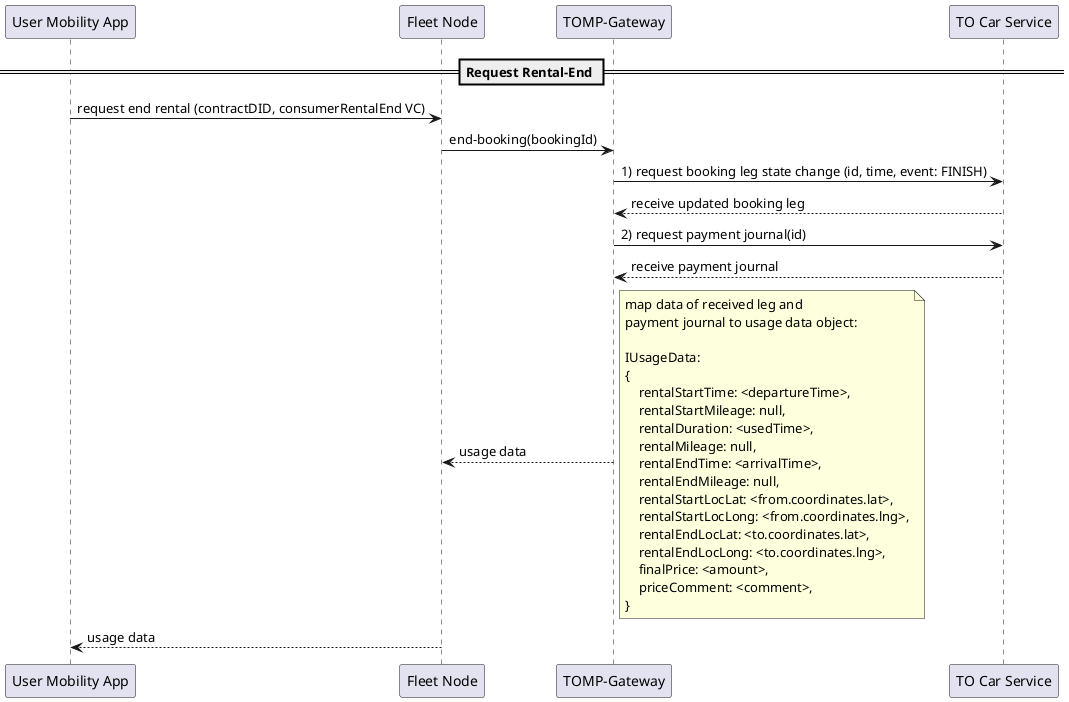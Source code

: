 @startuml Rental End Flow
 
participant "User Mobility App" as UMA 
participant "Fleet Node" as FLN
participant "TOMP-Gateway" as TOG
participant "TO Car Service" as TOC



== Request Rental-End == 


UMA -> FLN: request end rental (contractDID, consumerRentalEnd VC)

FLN -> TOG: end-booking(bookingId)

TOG -> TOC: 1) request booking leg state change (id, time, event: FINISH)
TOC --> TOG: receive updated booking leg

TOG -> TOC: 2) request payment journal(id)
TOC --> TOG: receive payment journal

TOG --> FLN: usage data
note right
map data of received leg and 
payment journal to usage data object:

IUsageData:
{
    rentalStartTime: <departureTime>,
    rentalStartMileage: null,
    rentalDuration: <usedTime>,
    rentalMileage: null,
    rentalEndTime: <arrivalTime>,
    rentalEndMileage: null,
    rentalStartLocLat: <from.coordinates.lat>,
    rentalStartLocLong: <from.coordinates.lng>,
    rentalEndLocLat: <to.coordinates.lat>,
    rentalEndLocLong: <to.coordinates.lng>,
    finalPrice: <amount>,
    priceComment: <comment>,
}
end note

FLN --> UMA: usage data


@enduml